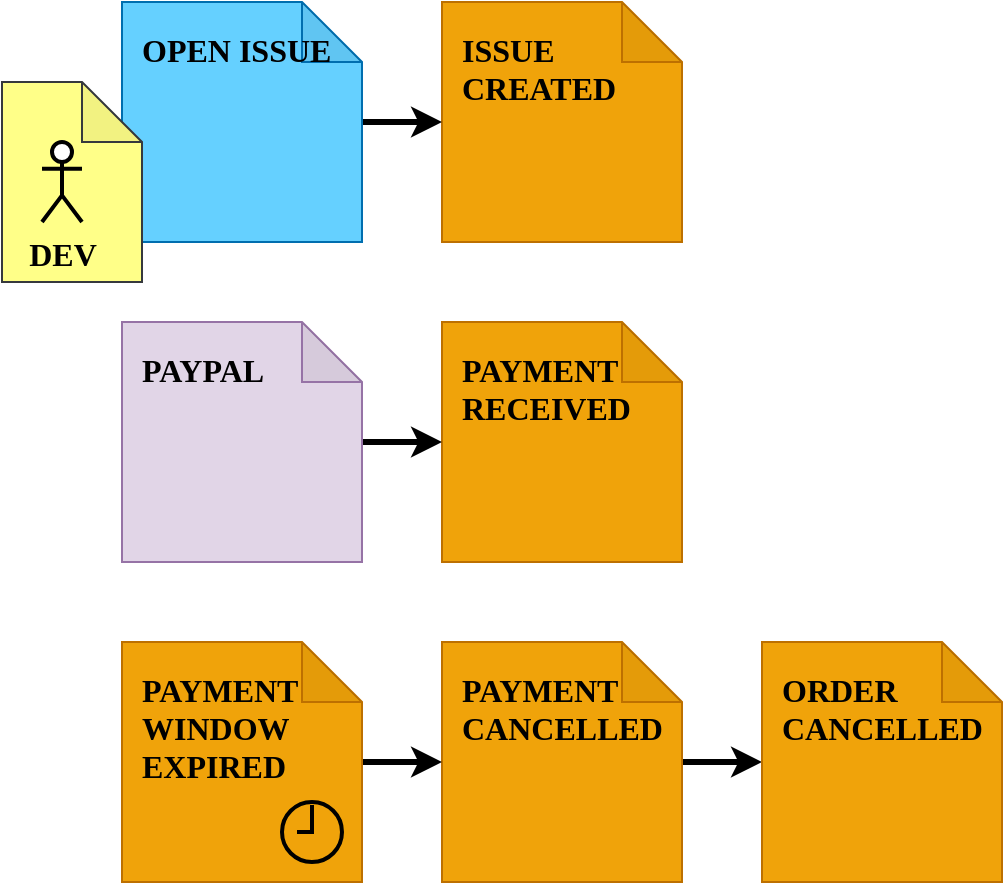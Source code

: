 <mxfile>
    <diagram id="lFZ9LjzHTAx1_5N3rNfs" name="Page-1">
        <mxGraphModel dx="857" dy="899" grid="1" gridSize="10" guides="1" tooltips="1" connect="1" arrows="1" fold="1" page="1" pageScale="1" pageWidth="850" pageHeight="1100" math="0" shadow="0">
            <root>
                <mxCell id="0"/>
                <mxCell id="1" parent="0"/>
                <mxCell id="2" value="ISSUE CREATED" style="shape=note;whiteSpace=wrap;html=1;backgroundOutline=1;darkOpacity=0.05;fillColor=#f0a30a;strokeColor=#BD7000;fontColor=#000000;fontSize=16;fontStyle=1;align=left;verticalAlign=top;spacing=10;fontFamily=Comic Sans MS;" vertex="1" parent="1">
                    <mxGeometry x="240" y="80" width="120" height="120" as="geometry"/>
                </mxCell>
                <mxCell id="3" style="edgeStyle=none;html=1;strokeWidth=3;" edge="1" parent="1" source="4" target="2">
                    <mxGeometry relative="1" as="geometry"/>
                </mxCell>
                <mxCell id="4" value="OPEN ISSUE" style="shape=note;whiteSpace=wrap;html=1;backgroundOutline=1;darkOpacity=0.05;fillColor=#65D0FF;strokeColor=#006EAF;fontColor=#000000;fontSize=16;fontStyle=1;align=left;verticalAlign=top;spacing=10;fontFamily=Comic Sans MS;" vertex="1" parent="1">
                    <mxGeometry x="80" y="80" width="120" height="120" as="geometry"/>
                </mxCell>
                <mxCell id="5" value="" style="shape=note;whiteSpace=wrap;html=1;backgroundOutline=1;darkOpacity=0.05;fillColor=#ffff88;strokeColor=#36393d;fontSize=16;fontStyle=1;align=left;verticalAlign=top;spacing=10;fontFamily=Comic Sans MS;" vertex="1" parent="1">
                    <mxGeometry x="20" y="120" width="70" height="100" as="geometry"/>
                </mxCell>
                <mxCell id="6" value="DEV" style="shape=umlActor;verticalLabelPosition=bottom;verticalAlign=top;html=1;outlineConnect=0;fontFamily=Comic Sans MS;fontStyle=1;fontSize=16;strokeWidth=2;" vertex="1" parent="1">
                    <mxGeometry x="40" y="150" width="20" height="40" as="geometry"/>
                </mxCell>
                <mxCell id="7" value="PAYMENT RECEIVED" style="shape=note;whiteSpace=wrap;html=1;backgroundOutline=1;darkOpacity=0.05;fillColor=#f0a30a;strokeColor=#BD7000;fontColor=#000000;fontSize=16;fontStyle=1;align=left;verticalAlign=top;spacing=10;fontFamily=Comic Sans MS;" vertex="1" parent="1">
                    <mxGeometry x="240" y="240" width="120" height="120" as="geometry"/>
                </mxCell>
                <mxCell id="8" style="edgeStyle=none;html=1;strokeWidth=3;" edge="1" parent="1" source="9" target="7">
                    <mxGeometry relative="1" as="geometry"/>
                </mxCell>
                <mxCell id="9" value="PAYPAL" style="shape=note;whiteSpace=wrap;html=1;backgroundOutline=1;darkOpacity=0.05;fillColor=#e1d5e7;strokeColor=#9673a6;fontSize=16;fontStyle=1;align=left;verticalAlign=top;spacing=10;fontFamily=Comic Sans MS;" vertex="1" parent="1">
                    <mxGeometry x="80" y="240" width="120" height="120" as="geometry"/>
                </mxCell>
                <mxCell id="20" style="edgeStyle=none;html=1;strokeWidth=3;" edge="1" parent="1" source="15" target="19">
                    <mxGeometry relative="1" as="geometry"/>
                </mxCell>
                <mxCell id="15" value="PAYMENT CANCELLED" style="shape=note;whiteSpace=wrap;html=1;backgroundOutline=1;darkOpacity=0.05;fillColor=#f0a30a;strokeColor=#BD7000;fontColor=#000000;fontSize=16;fontStyle=1;align=left;verticalAlign=top;spacing=10;fontFamily=Comic Sans MS;" vertex="1" parent="1">
                    <mxGeometry x="240" y="400" width="120" height="120" as="geometry"/>
                </mxCell>
                <mxCell id="16" style="edgeStyle=none;html=1;strokeWidth=3;" edge="1" parent="1" source="17" target="15">
                    <mxGeometry relative="1" as="geometry"/>
                </mxCell>
                <mxCell id="17" value="PAYMENT WINDOW EXPIRED" style="shape=note;whiteSpace=wrap;html=1;backgroundOutline=1;darkOpacity=0.05;fillColor=#f0a30a;strokeColor=#BD7000;fontSize=16;fontStyle=1;align=left;verticalAlign=top;spacing=10;fontFamily=Comic Sans MS;fontColor=#000000;" vertex="1" parent="1">
                    <mxGeometry x="80" y="400" width="120" height="120" as="geometry"/>
                </mxCell>
                <mxCell id="18" value="" style="html=1;verticalLabelPosition=bottom;align=center;labelBackgroundColor=#ffffff;verticalAlign=top;strokeWidth=2;strokeColor=#000000;shadow=0;dashed=0;shape=mxgraph.ios7.icons.clock;fillColor=none;" vertex="1" parent="1">
                    <mxGeometry x="160" y="480" width="30" height="30" as="geometry"/>
                </mxCell>
                <mxCell id="19" value="ORDER CANCELLED" style="shape=note;whiteSpace=wrap;html=1;backgroundOutline=1;darkOpacity=0.05;fillColor=#f0a30a;strokeColor=#BD7000;fontColor=#000000;fontSize=16;fontStyle=1;align=left;verticalAlign=top;spacing=10;fontFamily=Comic Sans MS;" vertex="1" parent="1">
                    <mxGeometry x="400" y="400" width="120" height="120" as="geometry"/>
                </mxCell>
            </root>
        </mxGraphModel>
    </diagram>
</mxfile>